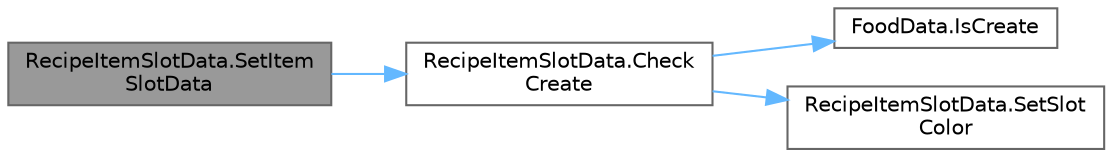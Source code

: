 digraph "RecipeItemSlotData.SetItemSlotData"
{
 // LATEX_PDF_SIZE
  bgcolor="transparent";
  edge [fontname=Helvetica,fontsize=10,labelfontname=Helvetica,labelfontsize=10];
  node [fontname=Helvetica,fontsize=10,shape=box,height=0.2,width=0.4];
  rankdir="LR";
  Node1 [id="Node000001",label="RecipeItemSlotData.SetItem\lSlotData",height=0.2,width=0.4,color="gray40", fillcolor="grey60", style="filled", fontcolor="black",tooltip=" "];
  Node1 -> Node2 [id="edge4_Node000001_Node000002",color="steelblue1",style="solid",tooltip=" "];
  Node2 [id="Node000002",label="RecipeItemSlotData.Check\lCreate",height=0.2,width=0.4,color="grey40", fillcolor="white", style="filled",URL="$class_recipe_item_slot_data.html#ac58cf30a9a738e7cf0c940a79df73482",tooltip=" "];
  Node2 -> Node3 [id="edge5_Node000002_Node000003",color="steelblue1",style="solid",tooltip=" "];
  Node3 [id="Node000003",label="FoodData.IsCreate",height=0.2,width=0.4,color="grey40", fillcolor="white", style="filled",URL="$class_food_data.html#ae8403377fa7d3c4fe82ebb003d562a4f",tooltip="引数料理が作成できるか確認するメソッド"];
  Node2 -> Node4 [id="edge6_Node000002_Node000004",color="steelblue1",style="solid",tooltip=" "];
  Node4 [id="Node000004",label="RecipeItemSlotData.SetSlot\lColor",height=0.2,width=0.4,color="grey40", fillcolor="white", style="filled",URL="$class_recipe_item_slot_data.html#a513dac709142065cba9d18fde3034398",tooltip=" "];
}

